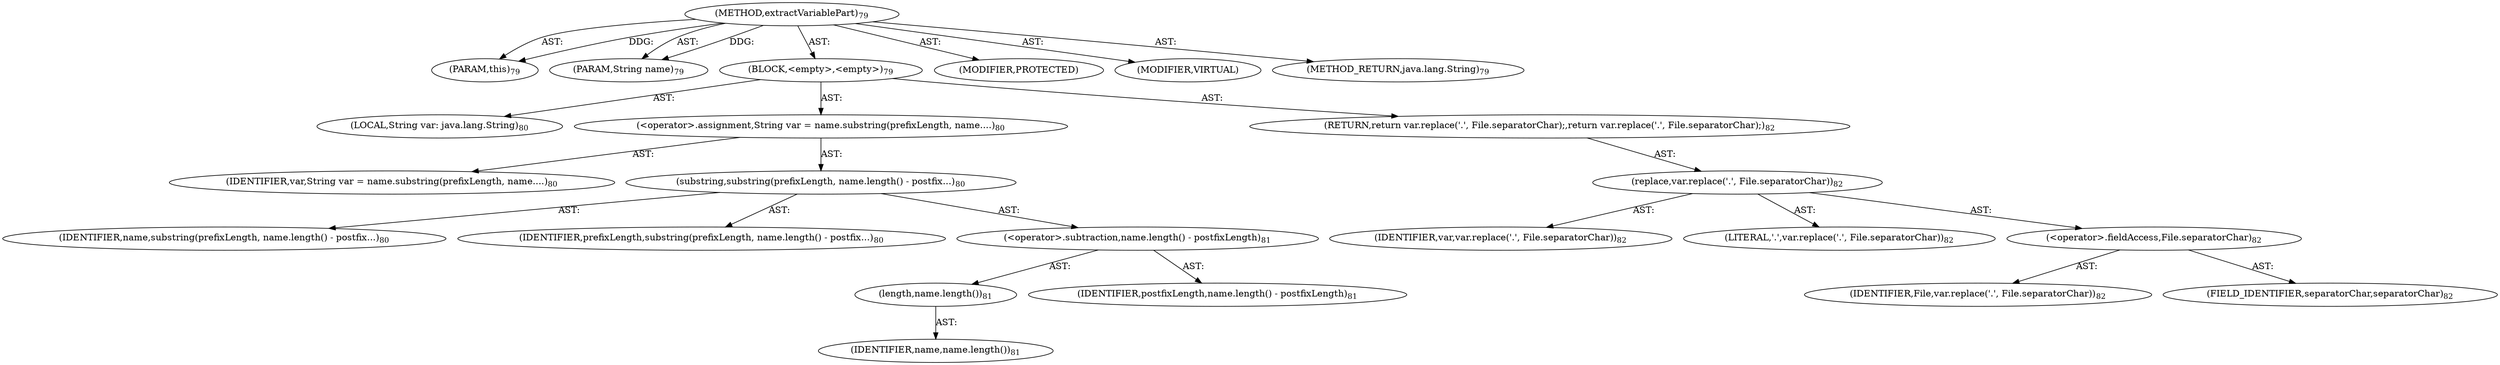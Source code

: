 digraph "extractVariablePart" {  
"111669149696" [label = <(METHOD,extractVariablePart)<SUB>79</SUB>> ]
"115964116992" [label = <(PARAM,this)<SUB>79</SUB>> ]
"115964116993" [label = <(PARAM,String name)<SUB>79</SUB>> ]
"25769803776" [label = <(BLOCK,&lt;empty&gt;,&lt;empty&gt;)<SUB>79</SUB>> ]
"94489280512" [label = <(LOCAL,String var: java.lang.String)<SUB>80</SUB>> ]
"30064771072" [label = <(&lt;operator&gt;.assignment,String var = name.substring(prefixLength, name....)<SUB>80</SUB>> ]
"68719476736" [label = <(IDENTIFIER,var,String var = name.substring(prefixLength, name....)<SUB>80</SUB>> ]
"30064771073" [label = <(substring,substring(prefixLength, name.length() - postfix...)<SUB>80</SUB>> ]
"68719476737" [label = <(IDENTIFIER,name,substring(prefixLength, name.length() - postfix...)<SUB>80</SUB>> ]
"68719476738" [label = <(IDENTIFIER,prefixLength,substring(prefixLength, name.length() - postfix...)<SUB>80</SUB>> ]
"30064771074" [label = <(&lt;operator&gt;.subtraction,name.length() - postfixLength)<SUB>81</SUB>> ]
"30064771075" [label = <(length,name.length())<SUB>81</SUB>> ]
"68719476739" [label = <(IDENTIFIER,name,name.length())<SUB>81</SUB>> ]
"68719476740" [label = <(IDENTIFIER,postfixLength,name.length() - postfixLength)<SUB>81</SUB>> ]
"146028888064" [label = <(RETURN,return var.replace('.', File.separatorChar);,return var.replace('.', File.separatorChar);)<SUB>82</SUB>> ]
"30064771076" [label = <(replace,var.replace('.', File.separatorChar))<SUB>82</SUB>> ]
"68719476741" [label = <(IDENTIFIER,var,var.replace('.', File.separatorChar))<SUB>82</SUB>> ]
"90194313216" [label = <(LITERAL,'.',var.replace('.', File.separatorChar))<SUB>82</SUB>> ]
"30064771077" [label = <(&lt;operator&gt;.fieldAccess,File.separatorChar)<SUB>82</SUB>> ]
"68719476742" [label = <(IDENTIFIER,File,var.replace('.', File.separatorChar))<SUB>82</SUB>> ]
"55834574848" [label = <(FIELD_IDENTIFIER,separatorChar,separatorChar)<SUB>82</SUB>> ]
"133143986176" [label = <(MODIFIER,PROTECTED)> ]
"133143986177" [label = <(MODIFIER,VIRTUAL)> ]
"128849018880" [label = <(METHOD_RETURN,java.lang.String)<SUB>79</SUB>> ]
  "111669149696" -> "115964116992"  [ label = "AST: "] 
  "111669149696" -> "115964116993"  [ label = "AST: "] 
  "111669149696" -> "25769803776"  [ label = "AST: "] 
  "111669149696" -> "133143986176"  [ label = "AST: "] 
  "111669149696" -> "133143986177"  [ label = "AST: "] 
  "111669149696" -> "128849018880"  [ label = "AST: "] 
  "25769803776" -> "94489280512"  [ label = "AST: "] 
  "25769803776" -> "30064771072"  [ label = "AST: "] 
  "25769803776" -> "146028888064"  [ label = "AST: "] 
  "30064771072" -> "68719476736"  [ label = "AST: "] 
  "30064771072" -> "30064771073"  [ label = "AST: "] 
  "30064771073" -> "68719476737"  [ label = "AST: "] 
  "30064771073" -> "68719476738"  [ label = "AST: "] 
  "30064771073" -> "30064771074"  [ label = "AST: "] 
  "30064771074" -> "30064771075"  [ label = "AST: "] 
  "30064771074" -> "68719476740"  [ label = "AST: "] 
  "30064771075" -> "68719476739"  [ label = "AST: "] 
  "146028888064" -> "30064771076"  [ label = "AST: "] 
  "30064771076" -> "68719476741"  [ label = "AST: "] 
  "30064771076" -> "90194313216"  [ label = "AST: "] 
  "30064771076" -> "30064771077"  [ label = "AST: "] 
  "30064771077" -> "68719476742"  [ label = "AST: "] 
  "30064771077" -> "55834574848"  [ label = "AST: "] 
  "111669149696" -> "115964116992"  [ label = "DDG: "] 
  "111669149696" -> "115964116993"  [ label = "DDG: "] 
}
